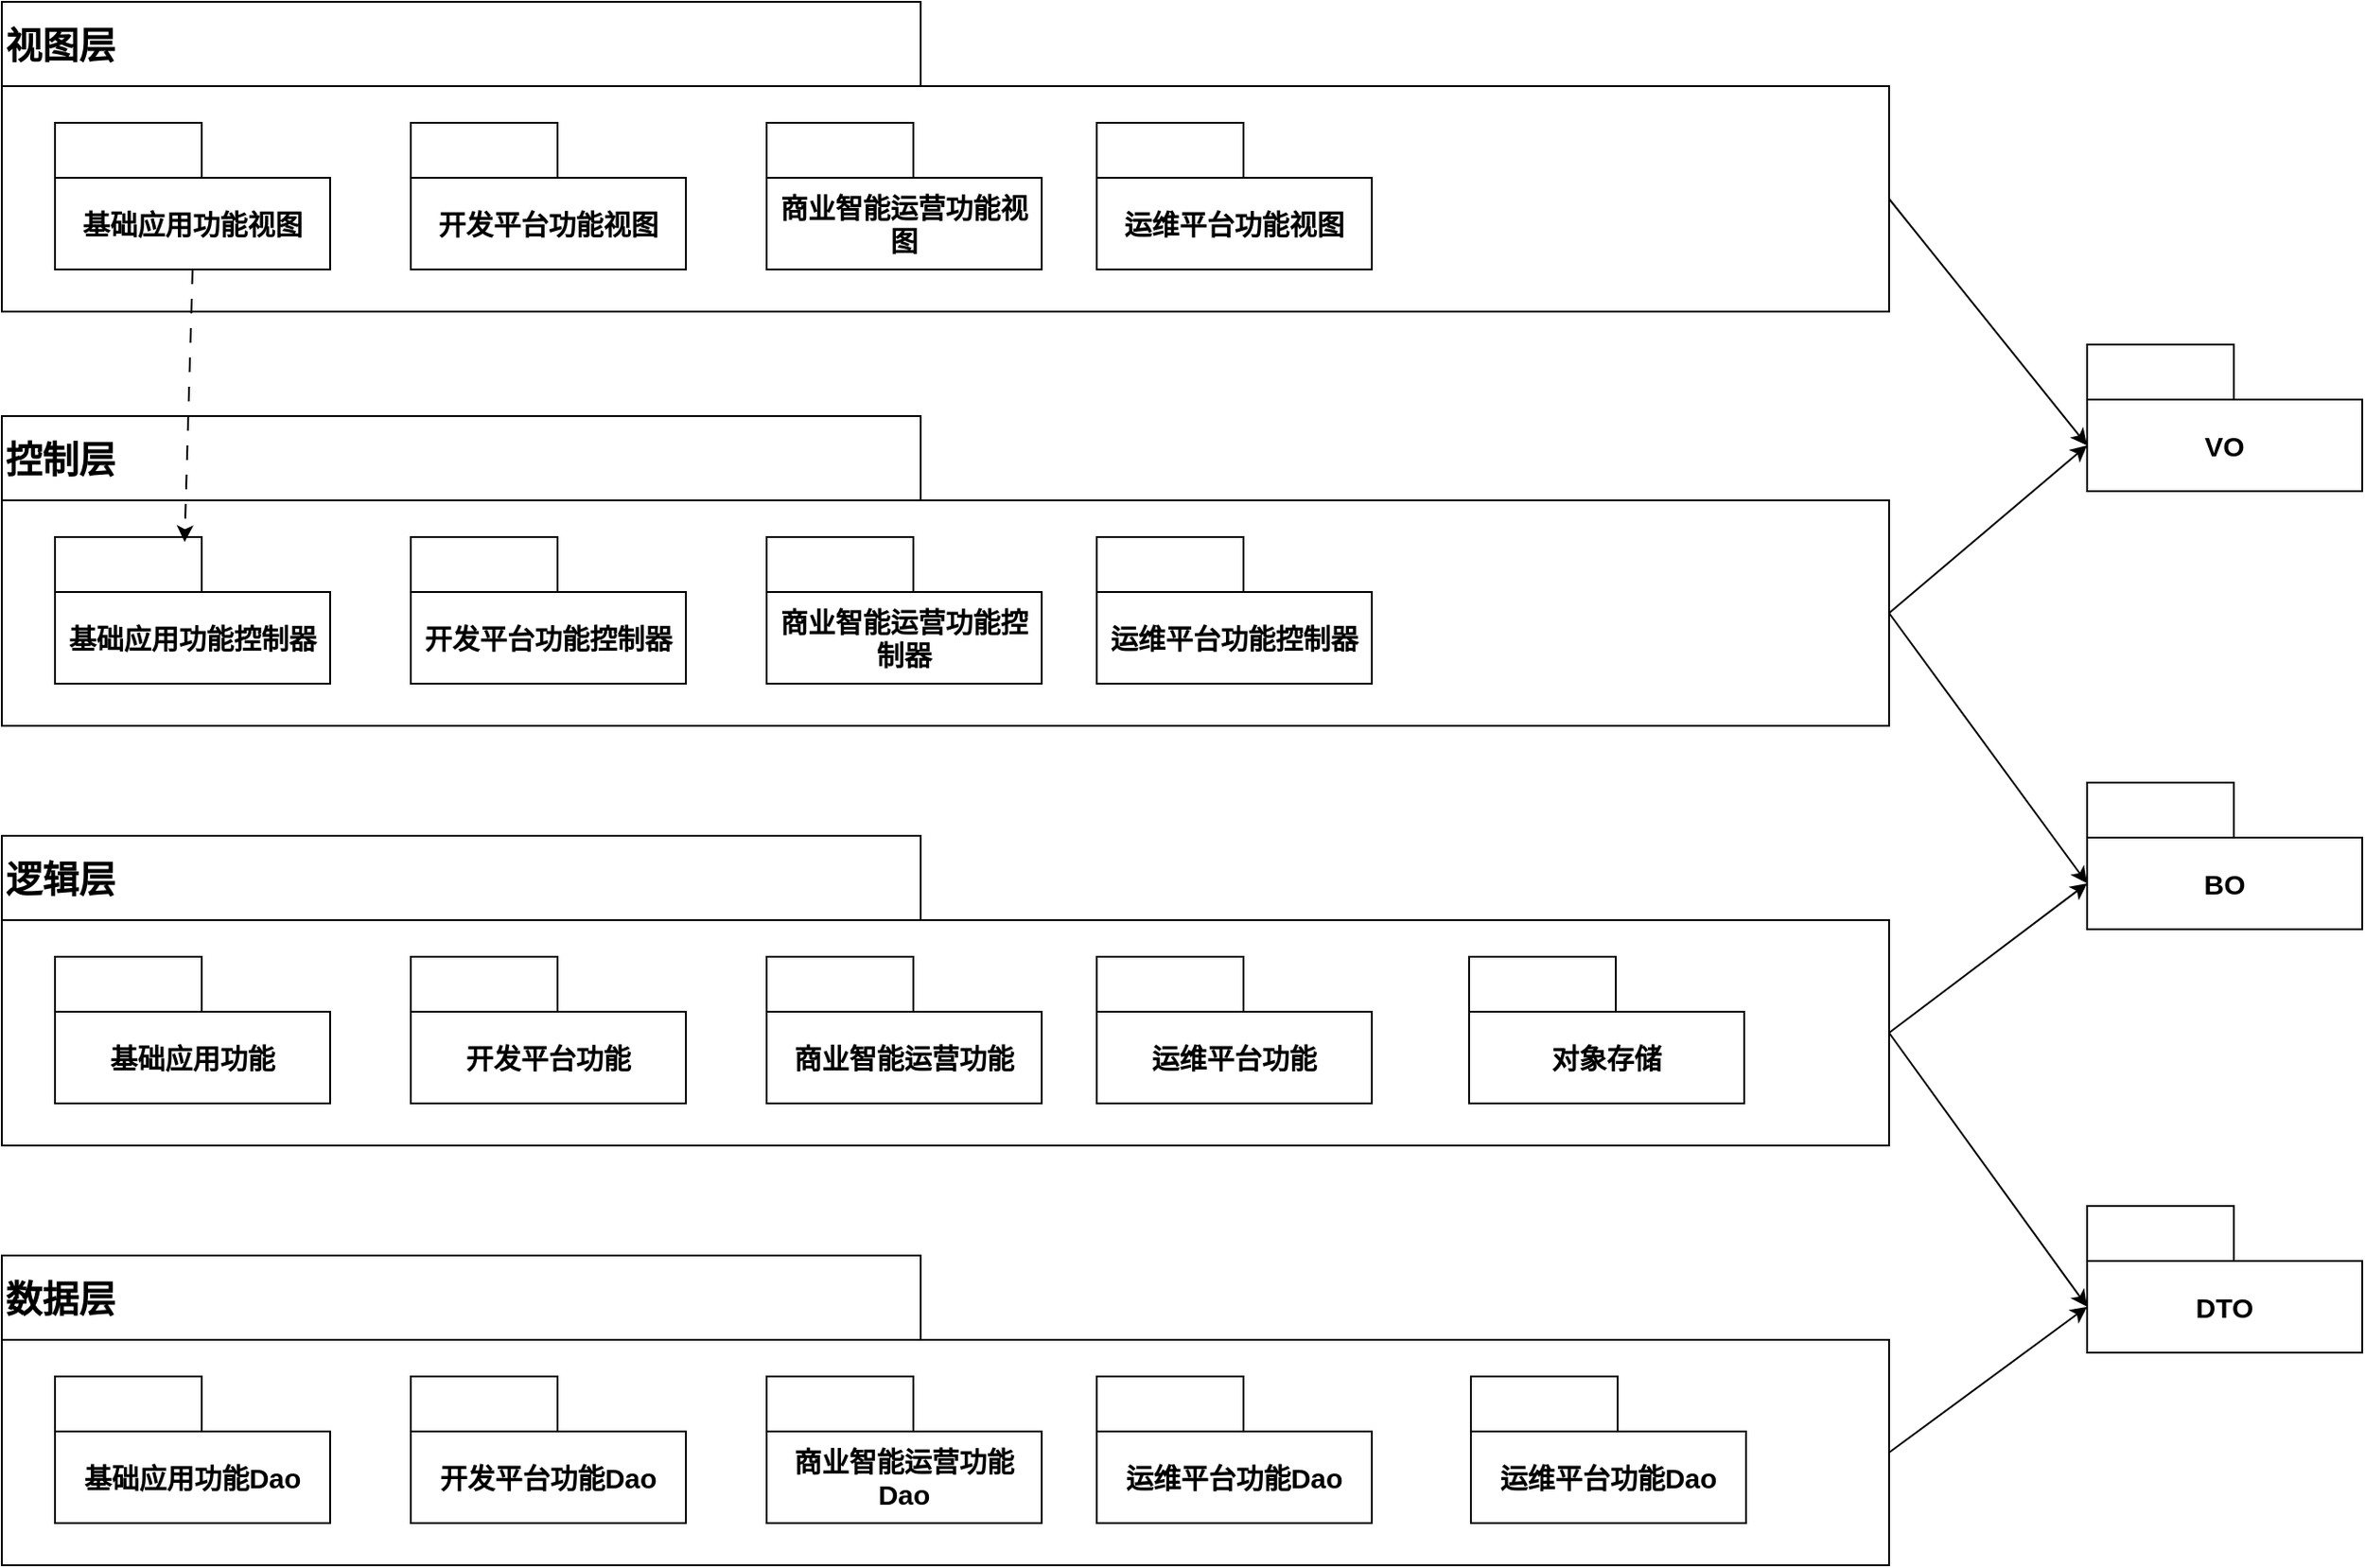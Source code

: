 <mxfile version="26.0.16">
  <diagram name="第 1 页" id="IzHfFKp0vxnQDmfefHYy">
    <mxGraphModel dx="2174" dy="721" grid="0" gridSize="10" guides="1" tooltips="1" connect="1" arrows="1" fold="1" page="0" pageScale="1" pageWidth="850" pageHeight="1100" math="0" shadow="0">
      <root>
        <mxCell id="0" />
        <mxCell id="1" parent="0" />
        <mxCell id="id_LYrdKgXKD69lwhAqy-2" value="&lt;font style=&quot;font-size: 20px;&quot;&gt;视图层&lt;/font&gt;" style="shape=folder;fontStyle=1;tabWidth=501;tabHeight=46;tabPosition=left;html=1;boundedLbl=1;labelInHeader=1;container=1;collapsible=0;recursiveResize=0;whiteSpace=wrap;align=left;" vertex="1" parent="1">
          <mxGeometry x="-13" y="460" width="1029" height="169" as="geometry" />
        </mxCell>
        <mxCell id="id_LYrdKgXKD69lwhAqy-4" value="&lt;font style=&quot;font-size: 15px;&quot;&gt;基础应用功能视图&lt;/font&gt;" style="shape=folder;fontStyle=1;tabWidth=80;tabHeight=30;tabPosition=left;html=1;boundedLbl=1;whiteSpace=wrap;" vertex="1" parent="id_LYrdKgXKD69lwhAqy-2">
          <mxGeometry x="29" y="66" width="150" height="80" as="geometry" />
        </mxCell>
        <mxCell id="id_LYrdKgXKD69lwhAqy-5" value="&lt;font style=&quot;font-size: 15px;&quot;&gt;开发平台功能视图&lt;/font&gt;" style="shape=folder;fontStyle=1;tabWidth=80;tabHeight=30;tabPosition=left;html=1;boundedLbl=1;whiteSpace=wrap;" vertex="1" parent="id_LYrdKgXKD69lwhAqy-2">
          <mxGeometry x="223" y="66" width="150" height="80" as="geometry" />
        </mxCell>
        <mxCell id="id_LYrdKgXKD69lwhAqy-6" value="&lt;font style=&quot;font-size: 15px;&quot;&gt;商业智能运营功能视图&lt;/font&gt;" style="shape=folder;fontStyle=1;tabWidth=80;tabHeight=30;tabPosition=left;html=1;boundedLbl=1;whiteSpace=wrap;" vertex="1" parent="id_LYrdKgXKD69lwhAqy-2">
          <mxGeometry x="417" y="66" width="150" height="80" as="geometry" />
        </mxCell>
        <mxCell id="id_LYrdKgXKD69lwhAqy-7" value="&lt;font style=&quot;font-size: 15px;&quot;&gt;运维平台功能视图&lt;/font&gt;" style="shape=folder;fontStyle=1;tabWidth=80;tabHeight=30;tabPosition=left;html=1;boundedLbl=1;whiteSpace=wrap;" vertex="1" parent="id_LYrdKgXKD69lwhAqy-2">
          <mxGeometry x="597" y="66" width="150" height="80" as="geometry" />
        </mxCell>
        <mxCell id="id_LYrdKgXKD69lwhAqy-9" value="&lt;font style=&quot;font-size: 20px;&quot;&gt;控制层&lt;/font&gt;" style="shape=folder;fontStyle=1;tabWidth=501;tabHeight=46;tabPosition=left;html=1;boundedLbl=1;labelInHeader=1;container=1;collapsible=0;recursiveResize=0;whiteSpace=wrap;align=left;" vertex="1" parent="1">
          <mxGeometry x="-13" y="686" width="1029" height="169" as="geometry" />
        </mxCell>
        <mxCell id="id_LYrdKgXKD69lwhAqy-10" value="&lt;font style=&quot;font-size: 15px;&quot;&gt;基础应用功能控制器&lt;/font&gt;" style="shape=folder;fontStyle=1;tabWidth=80;tabHeight=30;tabPosition=left;html=1;boundedLbl=1;whiteSpace=wrap;" vertex="1" parent="id_LYrdKgXKD69lwhAqy-9">
          <mxGeometry x="29" y="66" width="150" height="80" as="geometry" />
        </mxCell>
        <mxCell id="id_LYrdKgXKD69lwhAqy-11" value="&lt;font style=&quot;font-size: 15px;&quot;&gt;开发平台功能&lt;/font&gt;&lt;span style=&quot;font-size: 15px;&quot;&gt;控制器&lt;/span&gt;" style="shape=folder;fontStyle=1;tabWidth=80;tabHeight=30;tabPosition=left;html=1;boundedLbl=1;whiteSpace=wrap;" vertex="1" parent="id_LYrdKgXKD69lwhAqy-9">
          <mxGeometry x="223" y="66" width="150" height="80" as="geometry" />
        </mxCell>
        <mxCell id="id_LYrdKgXKD69lwhAqy-12" value="&lt;font style=&quot;font-size: 15px;&quot;&gt;商业智能运营功能&lt;/font&gt;&lt;span style=&quot;font-size: 15px;&quot;&gt;控制器&lt;/span&gt;" style="shape=folder;fontStyle=1;tabWidth=80;tabHeight=30;tabPosition=left;html=1;boundedLbl=1;whiteSpace=wrap;" vertex="1" parent="id_LYrdKgXKD69lwhAqy-9">
          <mxGeometry x="417" y="66" width="150" height="80" as="geometry" />
        </mxCell>
        <mxCell id="id_LYrdKgXKD69lwhAqy-13" value="&lt;font style=&quot;font-size: 15px;&quot;&gt;运维平台功能&lt;/font&gt;&lt;span style=&quot;font-size: 15px;&quot;&gt;控制器&lt;/span&gt;" style="shape=folder;fontStyle=1;tabWidth=80;tabHeight=30;tabPosition=left;html=1;boundedLbl=1;whiteSpace=wrap;" vertex="1" parent="id_LYrdKgXKD69lwhAqy-9">
          <mxGeometry x="597" y="66" width="150" height="80" as="geometry" />
        </mxCell>
        <mxCell id="id_LYrdKgXKD69lwhAqy-14" value="&lt;font style=&quot;font-size: 20px;&quot;&gt;逻辑层&lt;/font&gt;" style="shape=folder;fontStyle=1;tabWidth=501;tabHeight=46;tabPosition=left;html=1;boundedLbl=1;labelInHeader=1;container=1;collapsible=0;recursiveResize=0;whiteSpace=wrap;align=left;" vertex="1" parent="1">
          <mxGeometry x="-13" y="915" width="1029" height="169" as="geometry" />
        </mxCell>
        <mxCell id="id_LYrdKgXKD69lwhAqy-15" value="&lt;font style=&quot;font-size: 15px;&quot;&gt;基础应用功能&lt;/font&gt;" style="shape=folder;fontStyle=1;tabWidth=80;tabHeight=30;tabPosition=left;html=1;boundedLbl=1;whiteSpace=wrap;" vertex="1" parent="id_LYrdKgXKD69lwhAqy-14">
          <mxGeometry x="29" y="66" width="150" height="80" as="geometry" />
        </mxCell>
        <mxCell id="id_LYrdKgXKD69lwhAqy-16" value="&lt;font style=&quot;font-size: 15px;&quot;&gt;开发平台功能&lt;/font&gt;" style="shape=folder;fontStyle=1;tabWidth=80;tabHeight=30;tabPosition=left;html=1;boundedLbl=1;whiteSpace=wrap;" vertex="1" parent="id_LYrdKgXKD69lwhAqy-14">
          <mxGeometry x="223" y="66" width="150" height="80" as="geometry" />
        </mxCell>
        <mxCell id="id_LYrdKgXKD69lwhAqy-17" value="&lt;font style=&quot;font-size: 15px;&quot;&gt;商业智能运营功能&lt;/font&gt;" style="shape=folder;fontStyle=1;tabWidth=80;tabHeight=30;tabPosition=left;html=1;boundedLbl=1;whiteSpace=wrap;" vertex="1" parent="id_LYrdKgXKD69lwhAqy-14">
          <mxGeometry x="417" y="66" width="150" height="80" as="geometry" />
        </mxCell>
        <mxCell id="id_LYrdKgXKD69lwhAqy-18" value="&lt;font style=&quot;font-size: 15px;&quot;&gt;运维平台功能&lt;/font&gt;" style="shape=folder;fontStyle=1;tabWidth=80;tabHeight=30;tabPosition=left;html=1;boundedLbl=1;whiteSpace=wrap;" vertex="1" parent="id_LYrdKgXKD69lwhAqy-14">
          <mxGeometry x="597" y="66" width="150" height="80" as="geometry" />
        </mxCell>
        <mxCell id="id_LYrdKgXKD69lwhAqy-33" value="&lt;font style=&quot;font-size: 15px;&quot;&gt;对象存储&lt;/font&gt;" style="shape=folder;fontStyle=1;tabWidth=80;tabHeight=30;tabPosition=left;html=1;boundedLbl=1;whiteSpace=wrap;" vertex="1" parent="id_LYrdKgXKD69lwhAqy-14">
          <mxGeometry x="800" y="66" width="150" height="80" as="geometry" />
        </mxCell>
        <mxCell id="id_LYrdKgXKD69lwhAqy-19" value="&lt;span style=&quot;font-size: 20px;&quot;&gt;数据层&lt;/span&gt;" style="shape=folder;fontStyle=1;tabWidth=501;tabHeight=46;tabPosition=left;html=1;boundedLbl=1;labelInHeader=1;container=1;collapsible=0;recursiveResize=0;whiteSpace=wrap;align=left;" vertex="1" parent="1">
          <mxGeometry x="-13" y="1144" width="1029" height="169" as="geometry" />
        </mxCell>
        <mxCell id="id_LYrdKgXKD69lwhAqy-20" value="&lt;font style=&quot;font-size: 15px;&quot;&gt;基础应用功能Dao&lt;/font&gt;" style="shape=folder;fontStyle=1;tabWidth=80;tabHeight=30;tabPosition=left;html=1;boundedLbl=1;whiteSpace=wrap;" vertex="1" parent="id_LYrdKgXKD69lwhAqy-19">
          <mxGeometry x="29" y="66" width="150" height="80" as="geometry" />
        </mxCell>
        <mxCell id="id_LYrdKgXKD69lwhAqy-21" value="&lt;font style=&quot;font-size: 15px;&quot;&gt;开发平台功能&lt;/font&gt;&lt;span style=&quot;font-size: 15px;&quot;&gt;Dao&lt;/span&gt;" style="shape=folder;fontStyle=1;tabWidth=80;tabHeight=30;tabPosition=left;html=1;boundedLbl=1;whiteSpace=wrap;" vertex="1" parent="id_LYrdKgXKD69lwhAqy-19">
          <mxGeometry x="223" y="66" width="150" height="80" as="geometry" />
        </mxCell>
        <mxCell id="id_LYrdKgXKD69lwhAqy-22" value="&lt;font style=&quot;font-size: 15px;&quot;&gt;商业智能运营功能&lt;/font&gt;&lt;span style=&quot;font-size: 15px;&quot;&gt;Dao&lt;/span&gt;" style="shape=folder;fontStyle=1;tabWidth=80;tabHeight=30;tabPosition=left;html=1;boundedLbl=1;whiteSpace=wrap;" vertex="1" parent="id_LYrdKgXKD69lwhAqy-19">
          <mxGeometry x="417" y="66" width="150" height="80" as="geometry" />
        </mxCell>
        <mxCell id="id_LYrdKgXKD69lwhAqy-23" value="&lt;font style=&quot;font-size: 15px;&quot;&gt;运维平台功能&lt;/font&gt;&lt;span style=&quot;font-size: 15px;&quot;&gt;Dao&lt;/span&gt;" style="shape=folder;fontStyle=1;tabWidth=80;tabHeight=30;tabPosition=left;html=1;boundedLbl=1;whiteSpace=wrap;" vertex="1" parent="id_LYrdKgXKD69lwhAqy-19">
          <mxGeometry x="597" y="66" width="150" height="80" as="geometry" />
        </mxCell>
        <mxCell id="id_LYrdKgXKD69lwhAqy-34" value="&lt;font style=&quot;font-size: 15px;&quot;&gt;运维平台功能&lt;/font&gt;&lt;span style=&quot;font-size: 15px;&quot;&gt;Dao&lt;/span&gt;" style="shape=folder;fontStyle=1;tabWidth=80;tabHeight=30;tabPosition=left;html=1;boundedLbl=1;whiteSpace=wrap;" vertex="1" parent="id_LYrdKgXKD69lwhAqy-19">
          <mxGeometry x="801" y="66" width="150" height="80" as="geometry" />
        </mxCell>
        <mxCell id="id_LYrdKgXKD69lwhAqy-24" value="&lt;font style=&quot;font-size: 15px;&quot;&gt;VO&lt;/font&gt;" style="shape=folder;fontStyle=1;tabWidth=80;tabHeight=30;tabPosition=left;html=1;boundedLbl=1;whiteSpace=wrap;" vertex="1" parent="1">
          <mxGeometry x="1124" y="647" width="150" height="80" as="geometry" />
        </mxCell>
        <mxCell id="id_LYrdKgXKD69lwhAqy-25" value="&lt;font style=&quot;font-size: 15px;&quot;&gt;BO&lt;/font&gt;&lt;span style=&quot;color: rgba(0, 0, 0, 0); font-family: monospace; font-size: 0px; font-weight: 400; text-align: start; text-wrap-mode: nowrap;&quot;&gt;%3CmxGraphModel%3E%3Croot%3E%3CmxCell%20id%3D%220%22%2F%3E%3CmxCell%20id%3D%221%22%20parent%3D%220%22%2F%3E%3CmxCell%20id%3D%222%22%20value%3D%22%26lt%3Bfont%20style%3D%26quot%3Bfont-size%3A%2015px%3B%26quot%3B%26gt%3BVO%26lt%3B%2Ffont%26gt%3B%22%20style%3D%22shape%3Dfolder%3BfontStyle%3D1%3BtabWidth%3D80%3BtabHeight%3D30%3BtabPosition%3Dleft%3Bhtml%3D1%3BboundedLbl%3D1%3BwhiteSpace%3Dwrap%3B%22%20vertex%3D%221%22%20parent%3D%221%22%3E%3CmxGeometry%20x%3D%221124%22%20y%3D%22647%22%20width%3D%22150%22%20height%3D%2280%22%20as%3D%22geometry%22%2F%3E%3C%2FmxCell%3E%3C%2Froot%3E%3C%2FmxGraphModel%3E&lt;/span&gt;" style="shape=folder;fontStyle=1;tabWidth=80;tabHeight=30;tabPosition=left;html=1;boundedLbl=1;whiteSpace=wrap;" vertex="1" parent="1">
          <mxGeometry x="1124" y="886" width="150" height="80" as="geometry" />
        </mxCell>
        <mxCell id="id_LYrdKgXKD69lwhAqy-26" value="&lt;span style=&quot;font-size: 15px;&quot;&gt;DTO&lt;/span&gt;" style="shape=folder;fontStyle=1;tabWidth=80;tabHeight=30;tabPosition=left;html=1;boundedLbl=1;whiteSpace=wrap;" vertex="1" parent="1">
          <mxGeometry x="1124" y="1117" width="150" height="80" as="geometry" />
        </mxCell>
        <mxCell id="id_LYrdKgXKD69lwhAqy-27" value="" style="endArrow=classic;html=1;rounded=0;entryX=0;entryY=0;entryDx=0;entryDy=55;entryPerimeter=0;exitX=0;exitY=0;exitDx=1029;exitDy=107.5;exitPerimeter=0;" edge="1" parent="1" source="id_LYrdKgXKD69lwhAqy-2" target="id_LYrdKgXKD69lwhAqy-24">
          <mxGeometry width="50" height="50" relative="1" as="geometry">
            <mxPoint x="539" y="965" as="sourcePoint" />
            <mxPoint x="589" y="915" as="targetPoint" />
          </mxGeometry>
        </mxCell>
        <mxCell id="id_LYrdKgXKD69lwhAqy-28" value="" style="endArrow=classic;html=1;rounded=0;entryX=0;entryY=0;entryDx=0;entryDy=55;entryPerimeter=0;exitX=0;exitY=0;exitDx=1029;exitDy=107.5;exitPerimeter=0;" edge="1" parent="1" source="id_LYrdKgXKD69lwhAqy-9" target="id_LYrdKgXKD69lwhAqy-24">
          <mxGeometry width="50" height="50" relative="1" as="geometry">
            <mxPoint x="1026" y="578" as="sourcePoint" />
            <mxPoint x="1134" y="712" as="targetPoint" />
          </mxGeometry>
        </mxCell>
        <mxCell id="id_LYrdKgXKD69lwhAqy-29" value="" style="endArrow=classic;html=1;rounded=0;entryX=0;entryY=0;entryDx=0;entryDy=55;entryPerimeter=0;exitX=0;exitY=0;exitDx=1029;exitDy=107.5;exitPerimeter=0;" edge="1" parent="1" source="id_LYrdKgXKD69lwhAqy-14" target="id_LYrdKgXKD69lwhAqy-25">
          <mxGeometry width="50" height="50" relative="1" as="geometry">
            <mxPoint x="1026" y="804" as="sourcePoint" />
            <mxPoint x="1134" y="712" as="targetPoint" />
          </mxGeometry>
        </mxCell>
        <mxCell id="id_LYrdKgXKD69lwhAqy-30" value="" style="endArrow=classic;html=1;rounded=0;entryX=0;entryY=0;entryDx=0;entryDy=55;entryPerimeter=0;exitX=0;exitY=0;exitDx=1029;exitDy=107.5;exitPerimeter=0;" edge="1" parent="1" source="id_LYrdKgXKD69lwhAqy-9" target="id_LYrdKgXKD69lwhAqy-25">
          <mxGeometry width="50" height="50" relative="1" as="geometry">
            <mxPoint x="1026" y="1032" as="sourcePoint" />
            <mxPoint x="1134" y="951" as="targetPoint" />
          </mxGeometry>
        </mxCell>
        <mxCell id="id_LYrdKgXKD69lwhAqy-31" value="" style="endArrow=classic;html=1;rounded=0;entryX=0;entryY=0;entryDx=0;entryDy=55;entryPerimeter=0;exitX=0;exitY=0;exitDx=1029;exitDy=107.5;exitPerimeter=0;" edge="1" parent="1" source="id_LYrdKgXKD69lwhAqy-14" target="id_LYrdKgXKD69lwhAqy-26">
          <mxGeometry width="50" height="50" relative="1" as="geometry">
            <mxPoint x="1026" y="804" as="sourcePoint" />
            <mxPoint x="1134" y="951" as="targetPoint" />
          </mxGeometry>
        </mxCell>
        <mxCell id="id_LYrdKgXKD69lwhAqy-32" value="" style="endArrow=classic;html=1;rounded=0;entryX=0;entryY=0;entryDx=0;entryDy=55;entryPerimeter=0;exitX=0;exitY=0;exitDx=1029;exitDy=107.5;exitPerimeter=0;" edge="1" parent="1" source="id_LYrdKgXKD69lwhAqy-19" target="id_LYrdKgXKD69lwhAqy-26">
          <mxGeometry width="50" height="50" relative="1" as="geometry">
            <mxPoint x="1026" y="1032" as="sourcePoint" />
            <mxPoint x="1134" y="1182" as="targetPoint" />
          </mxGeometry>
        </mxCell>
        <mxCell id="id_LYrdKgXKD69lwhAqy-35" value="" style="endArrow=classic;html=1;rounded=0;dashed=1;dashPattern=8 8;entryX=0.471;entryY=0.034;entryDx=0;entryDy=0;entryPerimeter=0;exitX=0.5;exitY=1;exitDx=0;exitDy=0;exitPerimeter=0;" edge="1" parent="1" source="id_LYrdKgXKD69lwhAqy-4" target="id_LYrdKgXKD69lwhAqy-10">
          <mxGeometry width="50" height="50" relative="1" as="geometry">
            <mxPoint x="-359.35" y="381.72" as="sourcePoint" />
            <mxPoint x="-409.35" y="431.72" as="targetPoint" />
          </mxGeometry>
        </mxCell>
      </root>
    </mxGraphModel>
  </diagram>
</mxfile>
